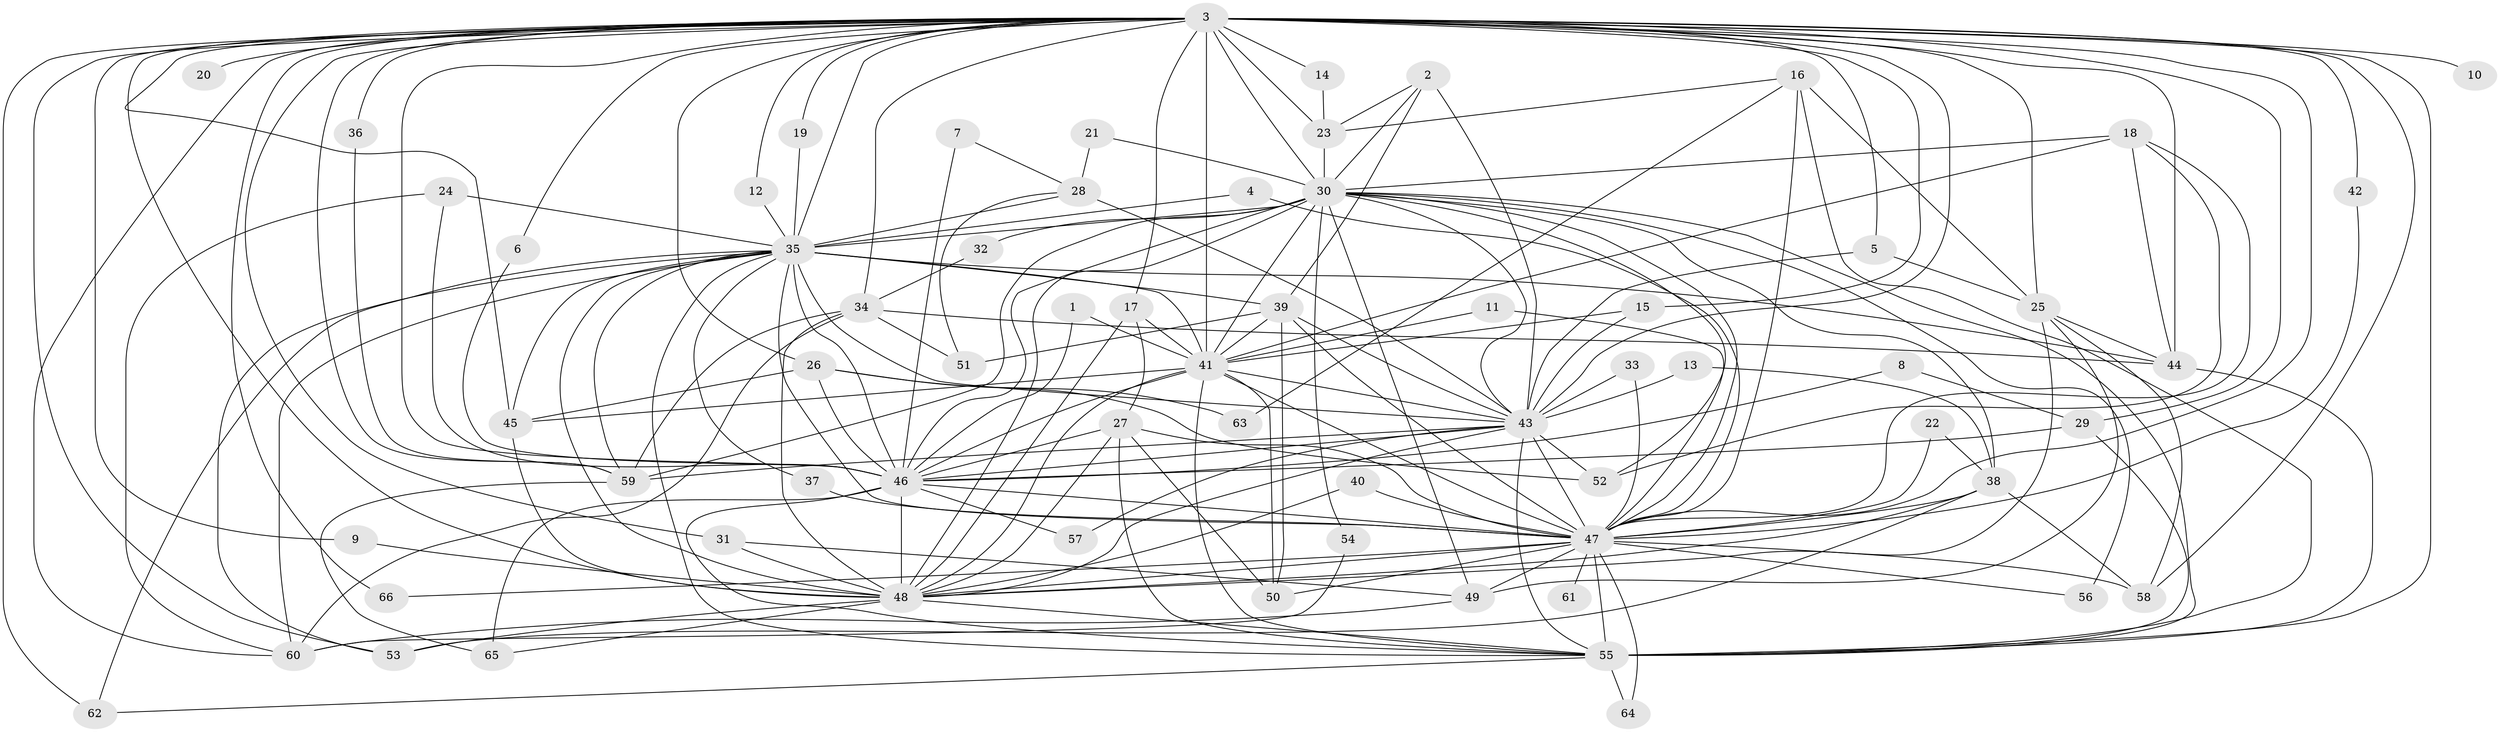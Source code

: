 // original degree distribution, {24: 0.007633587786259542, 28: 0.007633587786259542, 23: 0.007633587786259542, 16: 0.007633587786259542, 20: 0.015267175572519083, 22: 0.022900763358778626, 34: 0.007633587786259542, 7: 0.022900763358778626, 2: 0.5343511450381679, 3: 0.20610687022900764, 4: 0.08396946564885496, 6: 0.030534351145038167, 5: 0.03816793893129771, 8: 0.007633587786259542}
// Generated by graph-tools (version 1.1) at 2025/25/03/09/25 03:25:37]
// undirected, 66 vertices, 188 edges
graph export_dot {
graph [start="1"]
  node [color=gray90,style=filled];
  1;
  2;
  3;
  4;
  5;
  6;
  7;
  8;
  9;
  10;
  11;
  12;
  13;
  14;
  15;
  16;
  17;
  18;
  19;
  20;
  21;
  22;
  23;
  24;
  25;
  26;
  27;
  28;
  29;
  30;
  31;
  32;
  33;
  34;
  35;
  36;
  37;
  38;
  39;
  40;
  41;
  42;
  43;
  44;
  45;
  46;
  47;
  48;
  49;
  50;
  51;
  52;
  53;
  54;
  55;
  56;
  57;
  58;
  59;
  60;
  61;
  62;
  63;
  64;
  65;
  66;
  1 -- 41 [weight=1.0];
  1 -- 46 [weight=1.0];
  2 -- 23 [weight=1.0];
  2 -- 30 [weight=1.0];
  2 -- 39 [weight=1.0];
  2 -- 43 [weight=1.0];
  3 -- 5 [weight=1.0];
  3 -- 6 [weight=1.0];
  3 -- 9 [weight=1.0];
  3 -- 10 [weight=2.0];
  3 -- 12 [weight=1.0];
  3 -- 14 [weight=1.0];
  3 -- 15 [weight=1.0];
  3 -- 17 [weight=1.0];
  3 -- 19 [weight=1.0];
  3 -- 20 [weight=1.0];
  3 -- 23 [weight=1.0];
  3 -- 25 [weight=1.0];
  3 -- 26 [weight=1.0];
  3 -- 29 [weight=1.0];
  3 -- 30 [weight=2.0];
  3 -- 31 [weight=1.0];
  3 -- 34 [weight=2.0];
  3 -- 35 [weight=2.0];
  3 -- 36 [weight=1.0];
  3 -- 41 [weight=3.0];
  3 -- 42 [weight=1.0];
  3 -- 43 [weight=5.0];
  3 -- 44 [weight=1.0];
  3 -- 45 [weight=1.0];
  3 -- 46 [weight=2.0];
  3 -- 47 [weight=3.0];
  3 -- 48 [weight=2.0];
  3 -- 53 [weight=1.0];
  3 -- 55 [weight=2.0];
  3 -- 58 [weight=1.0];
  3 -- 59 [weight=1.0];
  3 -- 60 [weight=1.0];
  3 -- 62 [weight=1.0];
  3 -- 66 [weight=1.0];
  4 -- 35 [weight=2.0];
  4 -- 47 [weight=1.0];
  5 -- 25 [weight=1.0];
  5 -- 43 [weight=1.0];
  6 -- 46 [weight=1.0];
  7 -- 28 [weight=1.0];
  7 -- 46 [weight=1.0];
  8 -- 29 [weight=1.0];
  8 -- 46 [weight=1.0];
  9 -- 48 [weight=1.0];
  11 -- 41 [weight=1.0];
  11 -- 47 [weight=1.0];
  12 -- 35 [weight=1.0];
  13 -- 38 [weight=1.0];
  13 -- 43 [weight=1.0];
  14 -- 23 [weight=1.0];
  15 -- 41 [weight=1.0];
  15 -- 43 [weight=1.0];
  16 -- 23 [weight=1.0];
  16 -- 25 [weight=1.0];
  16 -- 47 [weight=1.0];
  16 -- 55 [weight=2.0];
  16 -- 63 [weight=1.0];
  17 -- 27 [weight=1.0];
  17 -- 41 [weight=1.0];
  17 -- 48 [weight=1.0];
  18 -- 30 [weight=1.0];
  18 -- 41 [weight=1.0];
  18 -- 44 [weight=1.0];
  18 -- 47 [weight=1.0];
  18 -- 52 [weight=1.0];
  19 -- 35 [weight=1.0];
  21 -- 28 [weight=1.0];
  21 -- 30 [weight=1.0];
  22 -- 38 [weight=1.0];
  22 -- 47 [weight=1.0];
  23 -- 30 [weight=1.0];
  24 -- 35 [weight=2.0];
  24 -- 46 [weight=1.0];
  24 -- 60 [weight=1.0];
  25 -- 44 [weight=1.0];
  25 -- 48 [weight=1.0];
  25 -- 49 [weight=1.0];
  25 -- 58 [weight=1.0];
  26 -- 45 [weight=1.0];
  26 -- 46 [weight=1.0];
  26 -- 52 [weight=1.0];
  26 -- 63 [weight=1.0];
  27 -- 46 [weight=1.0];
  27 -- 47 [weight=1.0];
  27 -- 48 [weight=1.0];
  27 -- 50 [weight=2.0];
  27 -- 55 [weight=1.0];
  28 -- 35 [weight=1.0];
  28 -- 43 [weight=2.0];
  28 -- 51 [weight=1.0];
  29 -- 46 [weight=1.0];
  29 -- 55 [weight=1.0];
  30 -- 32 [weight=1.0];
  30 -- 35 [weight=2.0];
  30 -- 38 [weight=2.0];
  30 -- 41 [weight=1.0];
  30 -- 43 [weight=1.0];
  30 -- 46 [weight=2.0];
  30 -- 47 [weight=1.0];
  30 -- 48 [weight=1.0];
  30 -- 49 [weight=1.0];
  30 -- 52 [weight=1.0];
  30 -- 54 [weight=1.0];
  30 -- 55 [weight=1.0];
  30 -- 56 [weight=1.0];
  30 -- 59 [weight=1.0];
  31 -- 48 [weight=1.0];
  31 -- 49 [weight=1.0];
  32 -- 34 [weight=1.0];
  33 -- 43 [weight=1.0];
  33 -- 47 [weight=1.0];
  34 -- 44 [weight=1.0];
  34 -- 48 [weight=1.0];
  34 -- 51 [weight=1.0];
  34 -- 59 [weight=1.0];
  34 -- 60 [weight=1.0];
  35 -- 37 [weight=1.0];
  35 -- 39 [weight=1.0];
  35 -- 41 [weight=2.0];
  35 -- 43 [weight=1.0];
  35 -- 44 [weight=1.0];
  35 -- 45 [weight=1.0];
  35 -- 46 [weight=1.0];
  35 -- 47 [weight=1.0];
  35 -- 48 [weight=1.0];
  35 -- 53 [weight=1.0];
  35 -- 55 [weight=1.0];
  35 -- 59 [weight=1.0];
  35 -- 60 [weight=1.0];
  35 -- 62 [weight=1.0];
  36 -- 59 [weight=1.0];
  37 -- 47 [weight=1.0];
  38 -- 47 [weight=1.0];
  38 -- 48 [weight=1.0];
  38 -- 53 [weight=1.0];
  38 -- 58 [weight=1.0];
  39 -- 41 [weight=1.0];
  39 -- 43 [weight=1.0];
  39 -- 47 [weight=1.0];
  39 -- 50 [weight=1.0];
  39 -- 51 [weight=1.0];
  40 -- 47 [weight=1.0];
  40 -- 48 [weight=1.0];
  41 -- 43 [weight=1.0];
  41 -- 45 [weight=1.0];
  41 -- 46 [weight=1.0];
  41 -- 47 [weight=2.0];
  41 -- 48 [weight=1.0];
  41 -- 50 [weight=1.0];
  41 -- 55 [weight=1.0];
  42 -- 47 [weight=1.0];
  43 -- 46 [weight=1.0];
  43 -- 47 [weight=2.0];
  43 -- 48 [weight=1.0];
  43 -- 52 [weight=1.0];
  43 -- 55 [weight=1.0];
  43 -- 57 [weight=1.0];
  43 -- 59 [weight=1.0];
  44 -- 55 [weight=1.0];
  45 -- 48 [weight=3.0];
  46 -- 47 [weight=1.0];
  46 -- 48 [weight=2.0];
  46 -- 55 [weight=1.0];
  46 -- 57 [weight=1.0];
  46 -- 65 [weight=1.0];
  47 -- 48 [weight=1.0];
  47 -- 49 [weight=2.0];
  47 -- 50 [weight=1.0];
  47 -- 55 [weight=1.0];
  47 -- 56 [weight=1.0];
  47 -- 58 [weight=1.0];
  47 -- 61 [weight=1.0];
  47 -- 64 [weight=1.0];
  47 -- 66 [weight=1.0];
  48 -- 53 [weight=1.0];
  48 -- 55 [weight=1.0];
  48 -- 65 [weight=1.0];
  49 -- 60 [weight=1.0];
  54 -- 60 [weight=1.0];
  55 -- 62 [weight=1.0];
  55 -- 64 [weight=1.0];
  59 -- 65 [weight=1.0];
}
